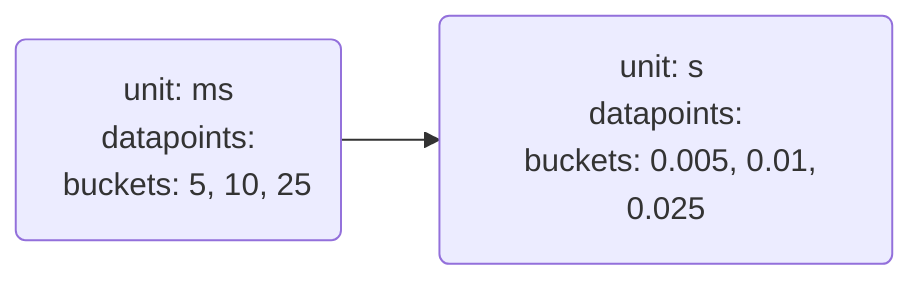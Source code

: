flowchart LR
    log2(unit: ms
datapoints:
&nbsp;&nbsp;buckets: 5, 10, 25
    )
    log3(unit: s 
datapoints:
&nbsp;&nbsp;buckets: 0.005, 0.01, 0.025
    )
    log2 --> log3